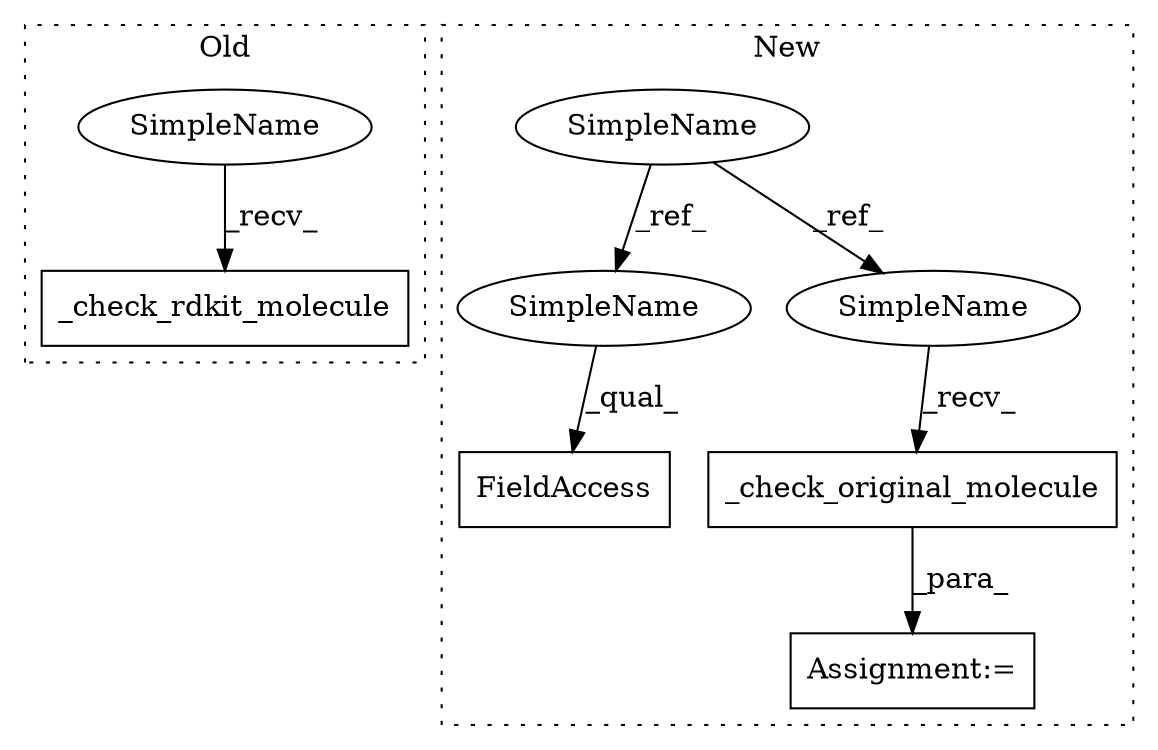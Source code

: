digraph G {
subgraph cluster0 {
1 [label="_check_rdkit_molecule" a="32" s="6567" l="23" shape="box"];
8 [label="SimpleName" a="42" s="6562" l="4" shape="ellipse"];
label = "Old";
style="dotted";
}
subgraph cluster1 {
2 [label="_check_original_molecule" a="32" s="9557" l="26" shape="box"];
3 [label="Assignment:=" a="7" s="9551" l="1" shape="box"];
4 [label="SimpleName" a="42" s="9502" l="4" shape="ellipse"];
5 [label="FieldAccess" a="22" s="9627" l="19" shape="box"];
6 [label="SimpleName" a="42" s="9627" l="4" shape="ellipse"];
7 [label="SimpleName" a="42" s="9552" l="4" shape="ellipse"];
label = "New";
style="dotted";
}
2 -> 3 [label="_para_"];
4 -> 7 [label="_ref_"];
4 -> 6 [label="_ref_"];
6 -> 5 [label="_qual_"];
7 -> 2 [label="_recv_"];
8 -> 1 [label="_recv_"];
}